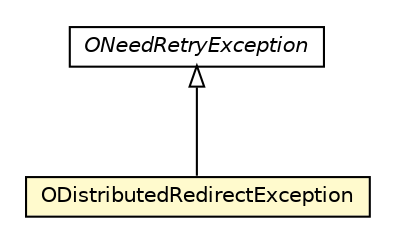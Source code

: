 #!/usr/local/bin/dot
#
# Class diagram 
# Generated by UMLGraph version R5_6-24-gf6e263 (http://www.umlgraph.org/)
#

digraph G {
	edge [fontname="Helvetica",fontsize=10,labelfontname="Helvetica",labelfontsize=10];
	node [fontname="Helvetica",fontsize=10,shape=plaintext];
	nodesep=0.25;
	ranksep=0.5;
	// com.orientechnologies.common.concur.ONeedRetryException
	c1550572 [label=<<table title="com.orientechnologies.common.concur.ONeedRetryException" border="0" cellborder="1" cellspacing="0" cellpadding="2" port="p" href="../../../../common/concur/ONeedRetryException.html">
		<tr><td><table border="0" cellspacing="0" cellpadding="1">
<tr><td align="center" balign="center"><font face="Helvetica-Oblique"> ONeedRetryException </font></td></tr>
		</table></td></tr>
		</table>>, URL="../../../../common/concur/ONeedRetryException.html", fontname="Helvetica", fontcolor="black", fontsize=10.0];
	// com.orientechnologies.orient.enterprise.channel.binary.ODistributedRedirectException
	c1551990 [label=<<table title="com.orientechnologies.orient.enterprise.channel.binary.ODistributedRedirectException" border="0" cellborder="1" cellspacing="0" cellpadding="2" port="p" bgcolor="lemonChiffon" href="./ODistributedRedirectException.html">
		<tr><td><table border="0" cellspacing="0" cellpadding="1">
<tr><td align="center" balign="center"> ODistributedRedirectException </td></tr>
		</table></td></tr>
		</table>>, URL="./ODistributedRedirectException.html", fontname="Helvetica", fontcolor="black", fontsize=10.0];
	//com.orientechnologies.orient.enterprise.channel.binary.ODistributedRedirectException extends com.orientechnologies.common.concur.ONeedRetryException
	c1550572:p -> c1551990:p [dir=back,arrowtail=empty];
}

